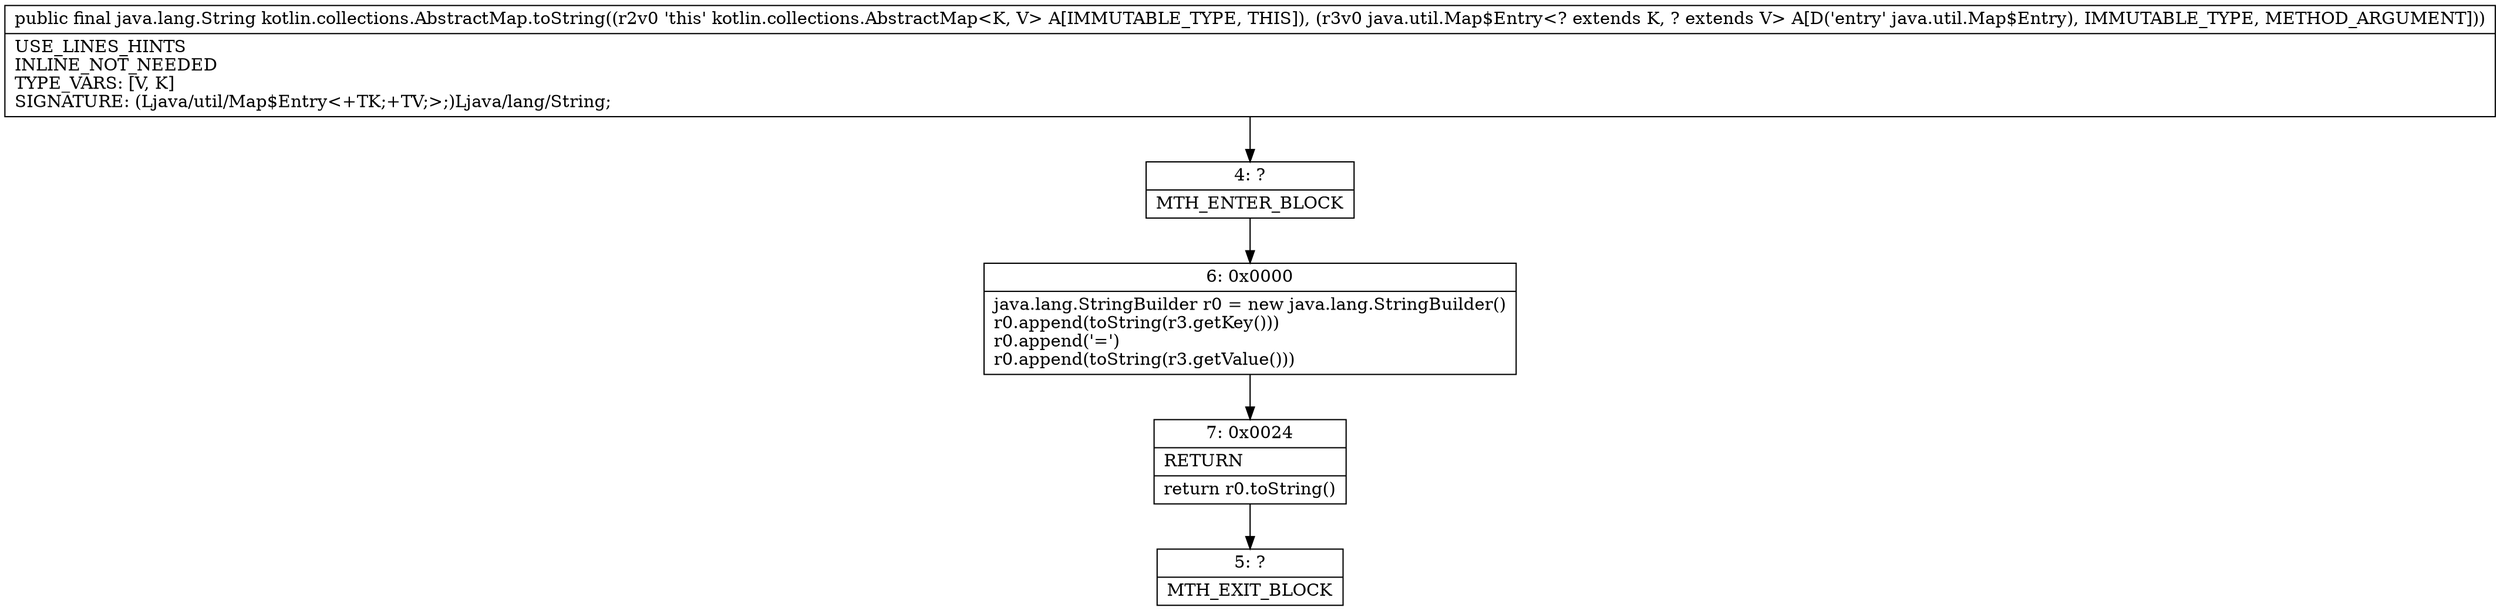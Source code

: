 digraph "CFG forkotlin.collections.AbstractMap.toString(Ljava\/util\/Map$Entry;)Ljava\/lang\/String;" {
Node_4 [shape=record,label="{4\:\ ?|MTH_ENTER_BLOCK\l}"];
Node_6 [shape=record,label="{6\:\ 0x0000|java.lang.StringBuilder r0 = new java.lang.StringBuilder()\lr0.append(toString(r3.getKey()))\lr0.append('=')\lr0.append(toString(r3.getValue()))\l}"];
Node_7 [shape=record,label="{7\:\ 0x0024|RETURN\l|return r0.toString()\l}"];
Node_5 [shape=record,label="{5\:\ ?|MTH_EXIT_BLOCK\l}"];
MethodNode[shape=record,label="{public final java.lang.String kotlin.collections.AbstractMap.toString((r2v0 'this' kotlin.collections.AbstractMap\<K, V\> A[IMMUTABLE_TYPE, THIS]), (r3v0 java.util.Map$Entry\<? extends K, ? extends V\> A[D('entry' java.util.Map$Entry), IMMUTABLE_TYPE, METHOD_ARGUMENT]))  | USE_LINES_HINTS\lINLINE_NOT_NEEDED\lTYPE_VARS: [V, K]\lSIGNATURE: (Ljava\/util\/Map$Entry\<+TK;+TV;\>;)Ljava\/lang\/String;\l}"];
MethodNode -> Node_4;Node_4 -> Node_6;
Node_6 -> Node_7;
Node_7 -> Node_5;
}

